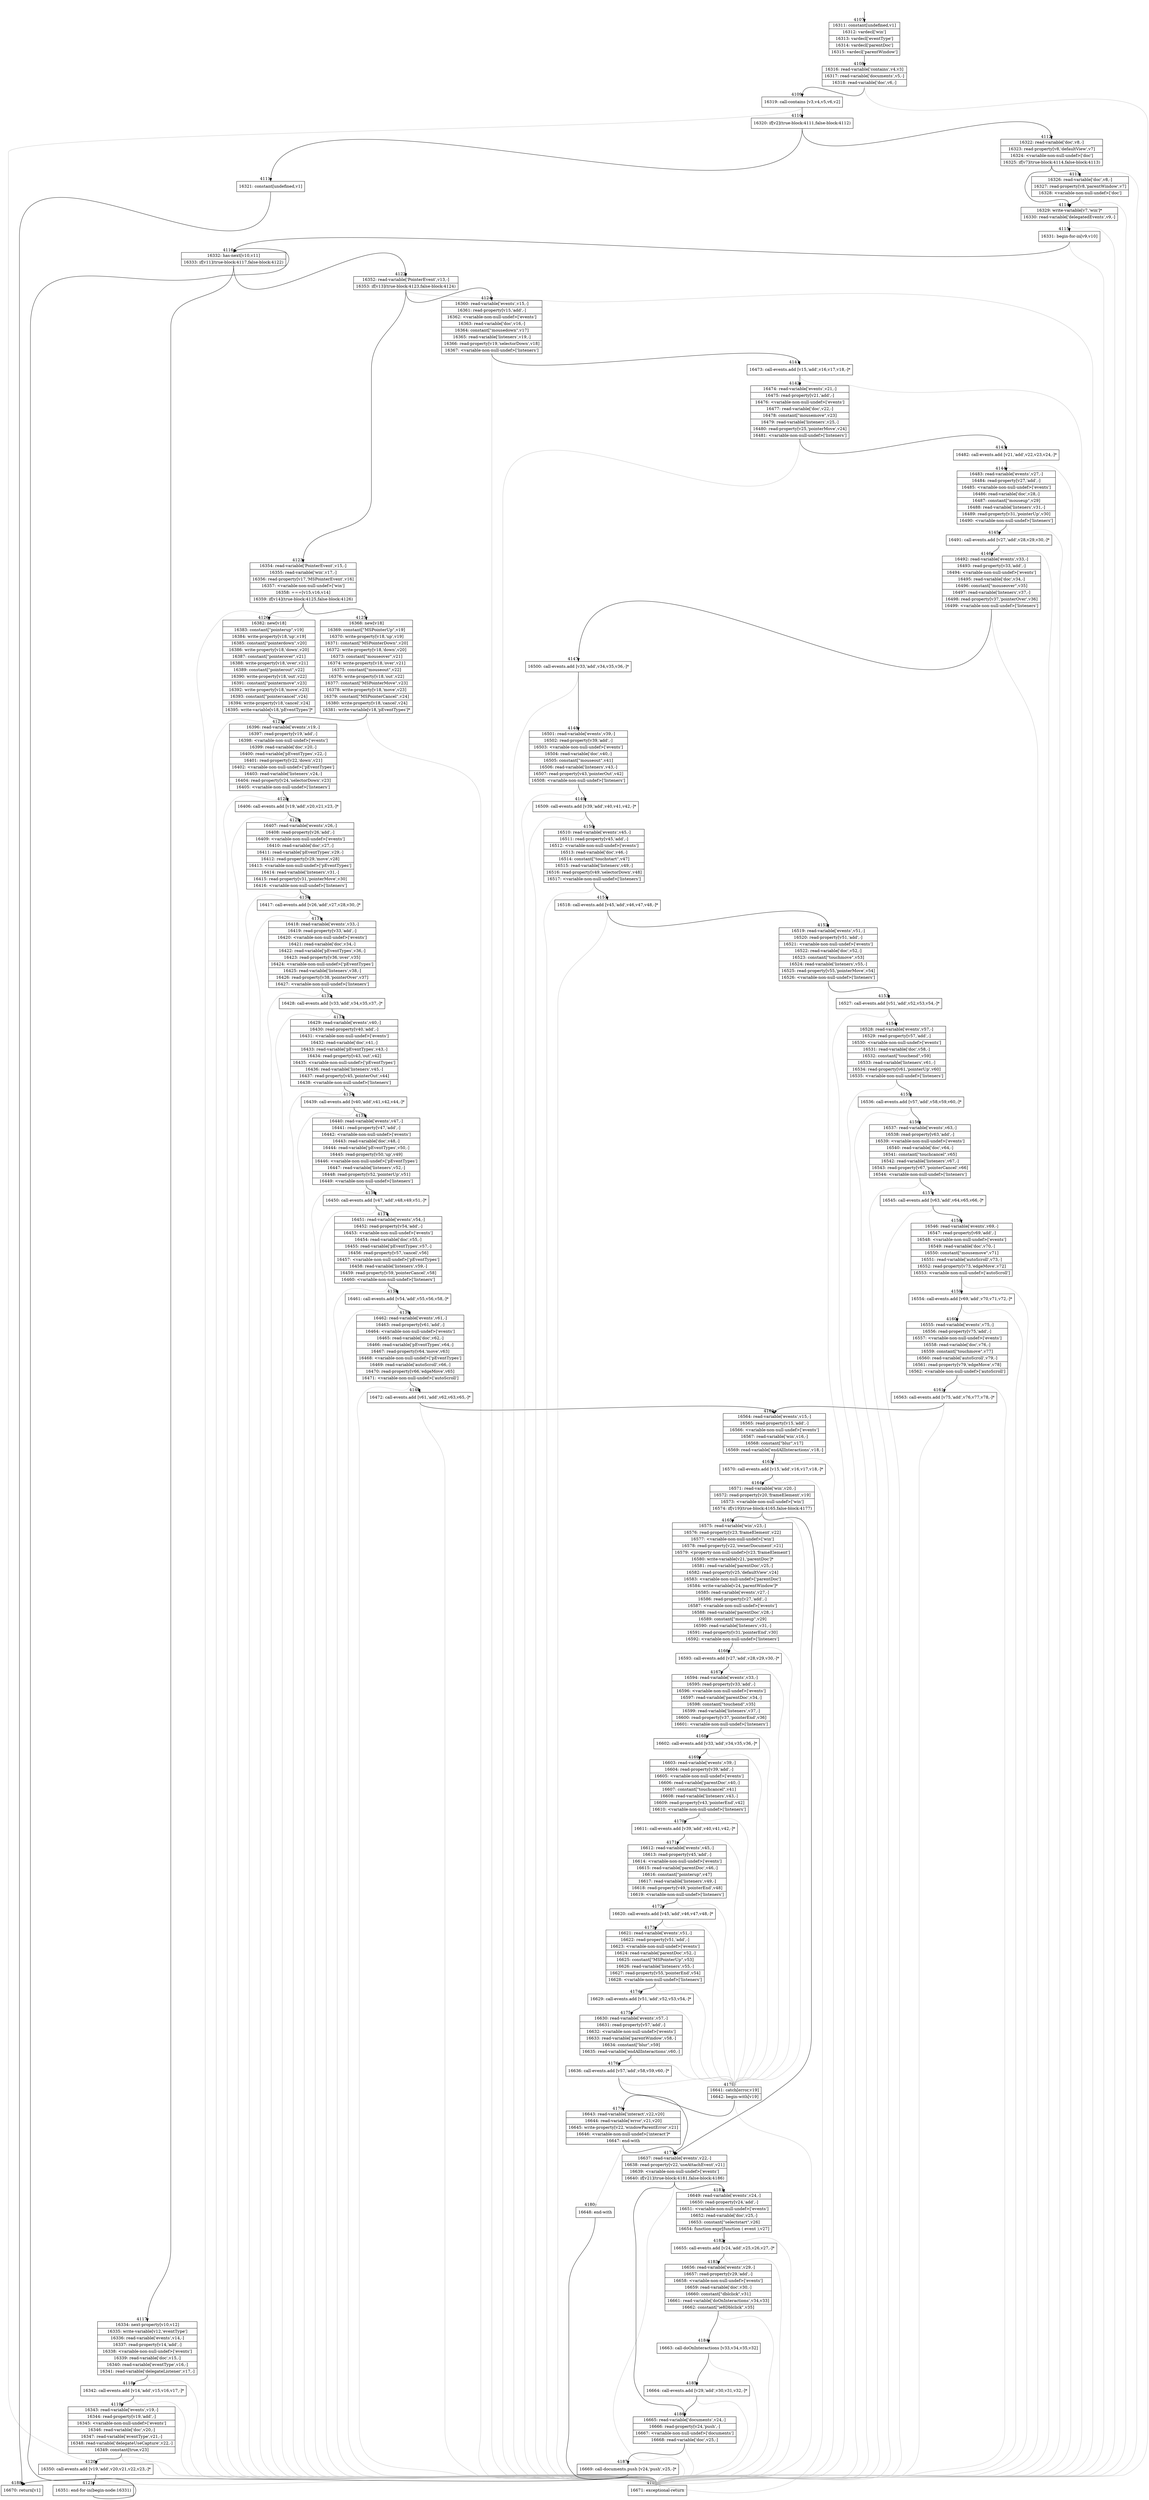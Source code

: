 digraph {
rankdir="TD"
BB_entry181[shape=none,label=""];
BB_entry181 -> BB4107 [tailport=s, headport=n, headlabel="    4107"]
BB4107 [shape=record label="{16311: constant[undefined,v1]|16312: vardecl['win']|16313: vardecl['eventType']|16314: vardecl['parentDoc']|16315: vardecl['parentWindow']}" ] 
BB4107 -> BB4108 [tailport=s, headport=n, headlabel="      4108"]
BB4108 [shape=record label="{16316: read-variable['contains',v4,v3]|16317: read-variable['documents',v5,-]|16318: read-variable['doc',v6,-]}" ] 
BB4108 -> BB4109 [tailport=s, headport=n, headlabel="      4109"]
BB4108 -> BB4189 [tailport=s, headport=n, color=gray, headlabel="      4189"]
BB4109 [shape=record label="{16319: call-contains [v3,v4,v5,v6,v2]}" ] 
BB4109 -> BB4110 [tailport=s, headport=n, headlabel="      4110"]
BB4109 -> BB4189 [tailport=s, headport=n, color=gray]
BB4110 [shape=record label="{16320: if[v2](true-block:4111,false-block:4112)}" ] 
BB4110 -> BB4111 [tailport=s, headport=n, headlabel="      4111"]
BB4110 -> BB4112 [tailport=s, headport=n, headlabel="      4112"]
BB4111 [shape=record label="{16321: constant[undefined,v1]}" ] 
BB4111 -> BB4188 [tailport=s, headport=n, headlabel="      4188"]
BB4112 [shape=record label="{16322: read-variable['doc',v8,-]|16323: read-property[v8,'defaultView',v7]|16324: \<variable-non-null-undef\>['doc']|16325: if[v7](true-block:4114,false-block:4113)}" ] 
BB4112 -> BB4114 [tailport=s, headport=n, headlabel="      4114"]
BB4112 -> BB4113 [tailport=s, headport=n, headlabel="      4113"]
BB4112 -> BB4189 [tailport=s, headport=n, color=gray]
BB4113 [shape=record label="{16326: read-variable['doc',v8,-]|16327: read-property[v8,'parentWindow',v7]|16328: \<variable-non-null-undef\>['doc']}" ] 
BB4113 -> BB4114 [tailport=s, headport=n]
BB4113 -> BB4189 [tailport=s, headport=n, color=gray]
BB4114 [shape=record label="{16329: write-variable[v7,'win']*|16330: read-variable['delegatedEvents',v9,-]}" ] 
BB4114 -> BB4115 [tailport=s, headport=n, headlabel="      4115"]
BB4114 -> BB4189 [tailport=s, headport=n, color=gray]
BB4115 [shape=record label="{16331: begin-for-in[v9,v10]}" ] 
BB4115 -> BB4116 [tailport=s, headport=n, headlabel="      4116"]
BB4115 -> BB4189 [tailport=s, headport=n, color=gray]
BB4116 [shape=record label="{16332: has-next[v10,v11]|16333: if[v11](true-block:4117,false-block:4122)}" ] 
BB4116 -> BB4117 [tailport=s, headport=n, headlabel="      4117"]
BB4116 -> BB4122 [tailport=s, headport=n, headlabel="      4122"]
BB4117 [shape=record label="{16334: next-property[v10,v12]|16335: write-variable[v12,'eventType']|16336: read-variable['events',v14,-]|16337: read-property[v14,'add',-]|16338: \<variable-non-null-undef\>['events']|16339: read-variable['doc',v15,-]|16340: read-variable['eventType',v16,-]|16341: read-variable['delegateListener',v17,-]}" ] 
BB4117 -> BB4118 [tailport=s, headport=n, headlabel="      4118"]
BB4117 -> BB4189 [tailport=s, headport=n, color=gray]
BB4118 [shape=record label="{16342: call-events.add [v14,'add',v15,v16,v17,-]*}" ] 
BB4118 -> BB4119 [tailport=s, headport=n, headlabel="      4119"]
BB4118 -> BB4189 [tailport=s, headport=n, color=gray]
BB4119 [shape=record label="{16343: read-variable['events',v19,-]|16344: read-property[v19,'add',-]|16345: \<variable-non-null-undef\>['events']|16346: read-variable['doc',v20,-]|16347: read-variable['eventType',v21,-]|16348: read-variable['delegateUseCapture',v22,-]|16349: constant[true,v23]}" ] 
BB4119 -> BB4120 [tailport=s, headport=n, headlabel="      4120"]
BB4119 -> BB4189 [tailport=s, headport=n, color=gray]
BB4120 [shape=record label="{16350: call-events.add [v19,'add',v20,v21,v22,v23,-]*}" ] 
BB4120 -> BB4121 [tailport=s, headport=n, headlabel="      4121"]
BB4120 -> BB4189 [tailport=s, headport=n, color=gray]
BB4121 [shape=record label="{16351: end-for-in(begin-node:16331)}" ] 
BB4121 -> BB4116 [tailport=s, headport=n]
BB4122 [shape=record label="{16352: read-variable['PointerEvent',v13,-]|16353: if[v13](true-block:4123,false-block:4124)}" ] 
BB4122 -> BB4123 [tailport=s, headport=n, headlabel="      4123"]
BB4122 -> BB4124 [tailport=s, headport=n, headlabel="      4124"]
BB4122 -> BB4189 [tailport=s, headport=n, color=gray]
BB4123 [shape=record label="{16354: read-variable['PointerEvent',v15,-]|16355: read-variable['win',v17,-]|16356: read-property[v17,'MSPointerEvent',v16]|16357: \<variable-non-null-undef\>['win']|16358: ===[v15,v16,v14]|16359: if[v14](true-block:4125,false-block:4126)}" ] 
BB4123 -> BB4125 [tailport=s, headport=n, headlabel="      4125"]
BB4123 -> BB4126 [tailport=s, headport=n, headlabel="      4126"]
BB4123 -> BB4189 [tailport=s, headport=n, color=gray]
BB4124 [shape=record label="{16360: read-variable['events',v15,-]|16361: read-property[v15,'add',-]|16362: \<variable-non-null-undef\>['events']|16363: read-variable['doc',v16,-]|16364: constant[\"mousedown\",v17]|16365: read-variable['listeners',v19,-]|16366: read-property[v19,'selectorDown',v18]|16367: \<variable-non-null-undef\>['listeners']}" ] 
BB4124 -> BB4141 [tailport=s, headport=n, headlabel="      4141"]
BB4124 -> BB4189 [tailport=s, headport=n, color=gray]
BB4125 [shape=record label="{16368: new[v18]|16369: constant[\"MSPointerUp\",v19]|16370: write-property[v18,'up',v19]|16371: constant[\"MSPointerDown\",v20]|16372: write-property[v18,'down',v20]|16373: constant[\"mouseover\",v21]|16374: write-property[v18,'over',v21]|16375: constant[\"mouseout\",v22]|16376: write-property[v18,'out',v22]|16377: constant[\"MSPointerMove\",v23]|16378: write-property[v18,'move',v23]|16379: constant[\"MSPointerCancel\",v24]|16380: write-property[v18,'cancel',v24]|16381: write-variable[v18,'pEventTypes']*}" ] 
BB4125 -> BB4127 [tailport=s, headport=n, headlabel="      4127"]
BB4125 -> BB4189 [tailport=s, headport=n, color=gray]
BB4126 [shape=record label="{16382: new[v18]|16383: constant[\"pointerup\",v19]|16384: write-property[v18,'up',v19]|16385: constant[\"pointerdown\",v20]|16386: write-property[v18,'down',v20]|16387: constant[\"pointerover\",v21]|16388: write-property[v18,'over',v21]|16389: constant[\"pointerout\",v22]|16390: write-property[v18,'out',v22]|16391: constant[\"pointermove\",v23]|16392: write-property[v18,'move',v23]|16393: constant[\"pointercancel\",v24]|16394: write-property[v18,'cancel',v24]|16395: write-variable[v18,'pEventTypes']*}" ] 
BB4126 -> BB4127 [tailport=s, headport=n]
BB4126 -> BB4189 [tailport=s, headport=n, color=gray]
BB4127 [shape=record label="{16396: read-variable['events',v19,-]|16397: read-property[v19,'add',-]|16398: \<variable-non-null-undef\>['events']|16399: read-variable['doc',v20,-]|16400: read-variable['pEventTypes',v22,-]|16401: read-property[v22,'down',v21]|16402: \<variable-non-null-undef\>['pEventTypes']|16403: read-variable['listeners',v24,-]|16404: read-property[v24,'selectorDown',v23]|16405: \<variable-non-null-undef\>['listeners']}" ] 
BB4127 -> BB4128 [tailport=s, headport=n, headlabel="      4128"]
BB4127 -> BB4189 [tailport=s, headport=n, color=gray]
BB4128 [shape=record label="{16406: call-events.add [v19,'add',v20,v21,v23,-]*}" ] 
BB4128 -> BB4129 [tailport=s, headport=n, headlabel="      4129"]
BB4128 -> BB4189 [tailport=s, headport=n, color=gray]
BB4129 [shape=record label="{16407: read-variable['events',v26,-]|16408: read-property[v26,'add',-]|16409: \<variable-non-null-undef\>['events']|16410: read-variable['doc',v27,-]|16411: read-variable['pEventTypes',v29,-]|16412: read-property[v29,'move',v28]|16413: \<variable-non-null-undef\>['pEventTypes']|16414: read-variable['listeners',v31,-]|16415: read-property[v31,'pointerMove',v30]|16416: \<variable-non-null-undef\>['listeners']}" ] 
BB4129 -> BB4130 [tailport=s, headport=n, headlabel="      4130"]
BB4129 -> BB4189 [tailport=s, headport=n, color=gray]
BB4130 [shape=record label="{16417: call-events.add [v26,'add',v27,v28,v30,-]*}" ] 
BB4130 -> BB4131 [tailport=s, headport=n, headlabel="      4131"]
BB4130 -> BB4189 [tailport=s, headport=n, color=gray]
BB4131 [shape=record label="{16418: read-variable['events',v33,-]|16419: read-property[v33,'add',-]|16420: \<variable-non-null-undef\>['events']|16421: read-variable['doc',v34,-]|16422: read-variable['pEventTypes',v36,-]|16423: read-property[v36,'over',v35]|16424: \<variable-non-null-undef\>['pEventTypes']|16425: read-variable['listeners',v38,-]|16426: read-property[v38,'pointerOver',v37]|16427: \<variable-non-null-undef\>['listeners']}" ] 
BB4131 -> BB4132 [tailport=s, headport=n, headlabel="      4132"]
BB4131 -> BB4189 [tailport=s, headport=n, color=gray]
BB4132 [shape=record label="{16428: call-events.add [v33,'add',v34,v35,v37,-]*}" ] 
BB4132 -> BB4133 [tailport=s, headport=n, headlabel="      4133"]
BB4132 -> BB4189 [tailport=s, headport=n, color=gray]
BB4133 [shape=record label="{16429: read-variable['events',v40,-]|16430: read-property[v40,'add',-]|16431: \<variable-non-null-undef\>['events']|16432: read-variable['doc',v41,-]|16433: read-variable['pEventTypes',v43,-]|16434: read-property[v43,'out',v42]|16435: \<variable-non-null-undef\>['pEventTypes']|16436: read-variable['listeners',v45,-]|16437: read-property[v45,'pointerOut',v44]|16438: \<variable-non-null-undef\>['listeners']}" ] 
BB4133 -> BB4134 [tailport=s, headport=n, headlabel="      4134"]
BB4133 -> BB4189 [tailport=s, headport=n, color=gray]
BB4134 [shape=record label="{16439: call-events.add [v40,'add',v41,v42,v44,-]*}" ] 
BB4134 -> BB4135 [tailport=s, headport=n, headlabel="      4135"]
BB4134 -> BB4189 [tailport=s, headport=n, color=gray]
BB4135 [shape=record label="{16440: read-variable['events',v47,-]|16441: read-property[v47,'add',-]|16442: \<variable-non-null-undef\>['events']|16443: read-variable['doc',v48,-]|16444: read-variable['pEventTypes',v50,-]|16445: read-property[v50,'up',v49]|16446: \<variable-non-null-undef\>['pEventTypes']|16447: read-variable['listeners',v52,-]|16448: read-property[v52,'pointerUp',v51]|16449: \<variable-non-null-undef\>['listeners']}" ] 
BB4135 -> BB4136 [tailport=s, headport=n, headlabel="      4136"]
BB4135 -> BB4189 [tailport=s, headport=n, color=gray]
BB4136 [shape=record label="{16450: call-events.add [v47,'add',v48,v49,v51,-]*}" ] 
BB4136 -> BB4137 [tailport=s, headport=n, headlabel="      4137"]
BB4136 -> BB4189 [tailport=s, headport=n, color=gray]
BB4137 [shape=record label="{16451: read-variable['events',v54,-]|16452: read-property[v54,'add',-]|16453: \<variable-non-null-undef\>['events']|16454: read-variable['doc',v55,-]|16455: read-variable['pEventTypes',v57,-]|16456: read-property[v57,'cancel',v56]|16457: \<variable-non-null-undef\>['pEventTypes']|16458: read-variable['listeners',v59,-]|16459: read-property[v59,'pointerCancel',v58]|16460: \<variable-non-null-undef\>['listeners']}" ] 
BB4137 -> BB4138 [tailport=s, headport=n, headlabel="      4138"]
BB4137 -> BB4189 [tailport=s, headport=n, color=gray]
BB4138 [shape=record label="{16461: call-events.add [v54,'add',v55,v56,v58,-]*}" ] 
BB4138 -> BB4139 [tailport=s, headport=n, headlabel="      4139"]
BB4138 -> BB4189 [tailport=s, headport=n, color=gray]
BB4139 [shape=record label="{16462: read-variable['events',v61,-]|16463: read-property[v61,'add',-]|16464: \<variable-non-null-undef\>['events']|16465: read-variable['doc',v62,-]|16466: read-variable['pEventTypes',v64,-]|16467: read-property[v64,'move',v63]|16468: \<variable-non-null-undef\>['pEventTypes']|16469: read-variable['autoScroll',v66,-]|16470: read-property[v66,'edgeMove',v65]|16471: \<variable-non-null-undef\>['autoScroll']}" ] 
BB4139 -> BB4140 [tailport=s, headport=n, headlabel="      4140"]
BB4139 -> BB4189 [tailport=s, headport=n, color=gray]
BB4140 [shape=record label="{16472: call-events.add [v61,'add',v62,v63,v65,-]*}" ] 
BB4140 -> BB4162 [tailport=s, headport=n, headlabel="      4162"]
BB4140 -> BB4189 [tailport=s, headport=n, color=gray]
BB4141 [shape=record label="{16473: call-events.add [v15,'add',v16,v17,v18,-]*}" ] 
BB4141 -> BB4142 [tailport=s, headport=n, headlabel="      4142"]
BB4141 -> BB4189 [tailport=s, headport=n, color=gray]
BB4142 [shape=record label="{16474: read-variable['events',v21,-]|16475: read-property[v21,'add',-]|16476: \<variable-non-null-undef\>['events']|16477: read-variable['doc',v22,-]|16478: constant[\"mousemove\",v23]|16479: read-variable['listeners',v25,-]|16480: read-property[v25,'pointerMove',v24]|16481: \<variable-non-null-undef\>['listeners']}" ] 
BB4142 -> BB4143 [tailport=s, headport=n, headlabel="      4143"]
BB4142 -> BB4189 [tailport=s, headport=n, color=gray]
BB4143 [shape=record label="{16482: call-events.add [v21,'add',v22,v23,v24,-]*}" ] 
BB4143 -> BB4144 [tailport=s, headport=n, headlabel="      4144"]
BB4143 -> BB4189 [tailport=s, headport=n, color=gray]
BB4144 [shape=record label="{16483: read-variable['events',v27,-]|16484: read-property[v27,'add',-]|16485: \<variable-non-null-undef\>['events']|16486: read-variable['doc',v28,-]|16487: constant[\"mouseup\",v29]|16488: read-variable['listeners',v31,-]|16489: read-property[v31,'pointerUp',v30]|16490: \<variable-non-null-undef\>['listeners']}" ] 
BB4144 -> BB4145 [tailport=s, headport=n, headlabel="      4145"]
BB4144 -> BB4189 [tailport=s, headport=n, color=gray]
BB4145 [shape=record label="{16491: call-events.add [v27,'add',v28,v29,v30,-]*}" ] 
BB4145 -> BB4146 [tailport=s, headport=n, headlabel="      4146"]
BB4145 -> BB4189 [tailport=s, headport=n, color=gray]
BB4146 [shape=record label="{16492: read-variable['events',v33,-]|16493: read-property[v33,'add',-]|16494: \<variable-non-null-undef\>['events']|16495: read-variable['doc',v34,-]|16496: constant[\"mouseover\",v35]|16497: read-variable['listeners',v37,-]|16498: read-property[v37,'pointerOver',v36]|16499: \<variable-non-null-undef\>['listeners']}" ] 
BB4146 -> BB4147 [tailport=s, headport=n, headlabel="      4147"]
BB4146 -> BB4189 [tailport=s, headport=n, color=gray]
BB4147 [shape=record label="{16500: call-events.add [v33,'add',v34,v35,v36,-]*}" ] 
BB4147 -> BB4148 [tailport=s, headport=n, headlabel="      4148"]
BB4147 -> BB4189 [tailport=s, headport=n, color=gray]
BB4148 [shape=record label="{16501: read-variable['events',v39,-]|16502: read-property[v39,'add',-]|16503: \<variable-non-null-undef\>['events']|16504: read-variable['doc',v40,-]|16505: constant[\"mouseout\",v41]|16506: read-variable['listeners',v43,-]|16507: read-property[v43,'pointerOut',v42]|16508: \<variable-non-null-undef\>['listeners']}" ] 
BB4148 -> BB4149 [tailport=s, headport=n, headlabel="      4149"]
BB4148 -> BB4189 [tailport=s, headport=n, color=gray]
BB4149 [shape=record label="{16509: call-events.add [v39,'add',v40,v41,v42,-]*}" ] 
BB4149 -> BB4150 [tailport=s, headport=n, headlabel="      4150"]
BB4149 -> BB4189 [tailport=s, headport=n, color=gray]
BB4150 [shape=record label="{16510: read-variable['events',v45,-]|16511: read-property[v45,'add',-]|16512: \<variable-non-null-undef\>['events']|16513: read-variable['doc',v46,-]|16514: constant[\"touchstart\",v47]|16515: read-variable['listeners',v49,-]|16516: read-property[v49,'selectorDown',v48]|16517: \<variable-non-null-undef\>['listeners']}" ] 
BB4150 -> BB4151 [tailport=s, headport=n, headlabel="      4151"]
BB4150 -> BB4189 [tailport=s, headport=n, color=gray]
BB4151 [shape=record label="{16518: call-events.add [v45,'add',v46,v47,v48,-]*}" ] 
BB4151 -> BB4152 [tailport=s, headport=n, headlabel="      4152"]
BB4151 -> BB4189 [tailport=s, headport=n, color=gray]
BB4152 [shape=record label="{16519: read-variable['events',v51,-]|16520: read-property[v51,'add',-]|16521: \<variable-non-null-undef\>['events']|16522: read-variable['doc',v52,-]|16523: constant[\"touchmove\",v53]|16524: read-variable['listeners',v55,-]|16525: read-property[v55,'pointerMove',v54]|16526: \<variable-non-null-undef\>['listeners']}" ] 
BB4152 -> BB4153 [tailport=s, headport=n, headlabel="      4153"]
BB4152 -> BB4189 [tailport=s, headport=n, color=gray]
BB4153 [shape=record label="{16527: call-events.add [v51,'add',v52,v53,v54,-]*}" ] 
BB4153 -> BB4154 [tailport=s, headport=n, headlabel="      4154"]
BB4153 -> BB4189 [tailport=s, headport=n, color=gray]
BB4154 [shape=record label="{16528: read-variable['events',v57,-]|16529: read-property[v57,'add',-]|16530: \<variable-non-null-undef\>['events']|16531: read-variable['doc',v58,-]|16532: constant[\"touchend\",v59]|16533: read-variable['listeners',v61,-]|16534: read-property[v61,'pointerUp',v60]|16535: \<variable-non-null-undef\>['listeners']}" ] 
BB4154 -> BB4155 [tailport=s, headport=n, headlabel="      4155"]
BB4154 -> BB4189 [tailport=s, headport=n, color=gray]
BB4155 [shape=record label="{16536: call-events.add [v57,'add',v58,v59,v60,-]*}" ] 
BB4155 -> BB4156 [tailport=s, headport=n, headlabel="      4156"]
BB4155 -> BB4189 [tailport=s, headport=n, color=gray]
BB4156 [shape=record label="{16537: read-variable['events',v63,-]|16538: read-property[v63,'add',-]|16539: \<variable-non-null-undef\>['events']|16540: read-variable['doc',v64,-]|16541: constant[\"touchcancel\",v65]|16542: read-variable['listeners',v67,-]|16543: read-property[v67,'pointerCancel',v66]|16544: \<variable-non-null-undef\>['listeners']}" ] 
BB4156 -> BB4157 [tailport=s, headport=n, headlabel="      4157"]
BB4156 -> BB4189 [tailport=s, headport=n, color=gray]
BB4157 [shape=record label="{16545: call-events.add [v63,'add',v64,v65,v66,-]*}" ] 
BB4157 -> BB4158 [tailport=s, headport=n, headlabel="      4158"]
BB4157 -> BB4189 [tailport=s, headport=n, color=gray]
BB4158 [shape=record label="{16546: read-variable['events',v69,-]|16547: read-property[v69,'add',-]|16548: \<variable-non-null-undef\>['events']|16549: read-variable['doc',v70,-]|16550: constant[\"mousemove\",v71]|16551: read-variable['autoScroll',v73,-]|16552: read-property[v73,'edgeMove',v72]|16553: \<variable-non-null-undef\>['autoScroll']}" ] 
BB4158 -> BB4159 [tailport=s, headport=n, headlabel="      4159"]
BB4158 -> BB4189 [tailport=s, headport=n, color=gray]
BB4159 [shape=record label="{16554: call-events.add [v69,'add',v70,v71,v72,-]*}" ] 
BB4159 -> BB4160 [tailport=s, headport=n, headlabel="      4160"]
BB4159 -> BB4189 [tailport=s, headport=n, color=gray]
BB4160 [shape=record label="{16555: read-variable['events',v75,-]|16556: read-property[v75,'add',-]|16557: \<variable-non-null-undef\>['events']|16558: read-variable['doc',v76,-]|16559: constant[\"touchmove\",v77]|16560: read-variable['autoScroll',v79,-]|16561: read-property[v79,'edgeMove',v78]|16562: \<variable-non-null-undef\>['autoScroll']}" ] 
BB4160 -> BB4161 [tailport=s, headport=n, headlabel="      4161"]
BB4160 -> BB4189 [tailport=s, headport=n, color=gray]
BB4161 [shape=record label="{16563: call-events.add [v75,'add',v76,v77,v78,-]*}" ] 
BB4161 -> BB4162 [tailport=s, headport=n]
BB4161 -> BB4189 [tailport=s, headport=n, color=gray]
BB4162 [shape=record label="{16564: read-variable['events',v15,-]|16565: read-property[v15,'add',-]|16566: \<variable-non-null-undef\>['events']|16567: read-variable['win',v16,-]|16568: constant[\"blur\",v17]|16569: read-variable['endAllInteractions',v18,-]}" ] 
BB4162 -> BB4163 [tailport=s, headport=n, headlabel="      4163"]
BB4162 -> BB4189 [tailport=s, headport=n, color=gray]
BB4163 [shape=record label="{16570: call-events.add [v15,'add',v16,v17,v18,-]*}" ] 
BB4163 -> BB4164 [tailport=s, headport=n, headlabel="      4164"]
BB4163 -> BB4189 [tailport=s, headport=n, color=gray]
BB4164 [shape=record label="{16571: read-variable['win',v20,-]|16572: read-property[v20,'frameElement',v19]|16573: \<variable-non-null-undef\>['win']|16574: if[v19](true-block:4165,false-block:4177)}" ] 
BB4164 -> BB4165 [tailport=s, headport=n, headlabel="      4165"]
BB4164 -> BB4177 [tailport=s, headport=n, headlabel="      4177"]
BB4164 -> BB4178 [tailport=s, headport=n, color=gray, headlabel="      4178"]
BB4165 [shape=record label="{16575: read-variable['win',v23,-]|16576: read-property[v23,'frameElement',v22]|16577: \<variable-non-null-undef\>['win']|16578: read-property[v22,'ownerDocument',v21]|16579: \<property-non-null-undef\>[v23,'frameElement']|16580: write-variable[v21,'parentDoc']*|16581: read-variable['parentDoc',v25,-]|16582: read-property[v25,'defaultView',v24]|16583: \<variable-non-null-undef\>['parentDoc']|16584: write-variable[v24,'parentWindow']*|16585: read-variable['events',v27,-]|16586: read-property[v27,'add',-]|16587: \<variable-non-null-undef\>['events']|16588: read-variable['parentDoc',v28,-]|16589: constant[\"mouseup\",v29]|16590: read-variable['listeners',v31,-]|16591: read-property[v31,'pointerEnd',v30]|16592: \<variable-non-null-undef\>['listeners']}" ] 
BB4165 -> BB4166 [tailport=s, headport=n, headlabel="      4166"]
BB4165 -> BB4178 [tailport=s, headport=n, color=gray]
BB4166 [shape=record label="{16593: call-events.add [v27,'add',v28,v29,v30,-]*}" ] 
BB4166 -> BB4167 [tailport=s, headport=n, headlabel="      4167"]
BB4166 -> BB4178 [tailport=s, headport=n, color=gray]
BB4167 [shape=record label="{16594: read-variable['events',v33,-]|16595: read-property[v33,'add',-]|16596: \<variable-non-null-undef\>['events']|16597: read-variable['parentDoc',v34,-]|16598: constant[\"touchend\",v35]|16599: read-variable['listeners',v37,-]|16600: read-property[v37,'pointerEnd',v36]|16601: \<variable-non-null-undef\>['listeners']}" ] 
BB4167 -> BB4168 [tailport=s, headport=n, headlabel="      4168"]
BB4167 -> BB4178 [tailport=s, headport=n, color=gray]
BB4168 [shape=record label="{16602: call-events.add [v33,'add',v34,v35,v36,-]*}" ] 
BB4168 -> BB4169 [tailport=s, headport=n, headlabel="      4169"]
BB4168 -> BB4178 [tailport=s, headport=n, color=gray]
BB4169 [shape=record label="{16603: read-variable['events',v39,-]|16604: read-property[v39,'add',-]|16605: \<variable-non-null-undef\>['events']|16606: read-variable['parentDoc',v40,-]|16607: constant[\"touchcancel\",v41]|16608: read-variable['listeners',v43,-]|16609: read-property[v43,'pointerEnd',v42]|16610: \<variable-non-null-undef\>['listeners']}" ] 
BB4169 -> BB4170 [tailport=s, headport=n, headlabel="      4170"]
BB4169 -> BB4178 [tailport=s, headport=n, color=gray]
BB4170 [shape=record label="{16611: call-events.add [v39,'add',v40,v41,v42,-]*}" ] 
BB4170 -> BB4171 [tailport=s, headport=n, headlabel="      4171"]
BB4170 -> BB4178 [tailport=s, headport=n, color=gray]
BB4171 [shape=record label="{16612: read-variable['events',v45,-]|16613: read-property[v45,'add',-]|16614: \<variable-non-null-undef\>['events']|16615: read-variable['parentDoc',v46,-]|16616: constant[\"pointerup\",v47]|16617: read-variable['listeners',v49,-]|16618: read-property[v49,'pointerEnd',v48]|16619: \<variable-non-null-undef\>['listeners']}" ] 
BB4171 -> BB4172 [tailport=s, headport=n, headlabel="      4172"]
BB4171 -> BB4178 [tailport=s, headport=n, color=gray]
BB4172 [shape=record label="{16620: call-events.add [v45,'add',v46,v47,v48,-]*}" ] 
BB4172 -> BB4173 [tailport=s, headport=n, headlabel="      4173"]
BB4172 -> BB4178 [tailport=s, headport=n, color=gray]
BB4173 [shape=record label="{16621: read-variable['events',v51,-]|16622: read-property[v51,'add',-]|16623: \<variable-non-null-undef\>['events']|16624: read-variable['parentDoc',v52,-]|16625: constant[\"MSPointerUp\",v53]|16626: read-variable['listeners',v55,-]|16627: read-property[v55,'pointerEnd',v54]|16628: \<variable-non-null-undef\>['listeners']}" ] 
BB4173 -> BB4174 [tailport=s, headport=n, headlabel="      4174"]
BB4173 -> BB4178 [tailport=s, headport=n, color=gray]
BB4174 [shape=record label="{16629: call-events.add [v51,'add',v52,v53,v54,-]*}" ] 
BB4174 -> BB4175 [tailport=s, headport=n, headlabel="      4175"]
BB4174 -> BB4178 [tailport=s, headport=n, color=gray]
BB4175 [shape=record label="{16630: read-variable['events',v57,-]|16631: read-property[v57,'add',-]|16632: \<variable-non-null-undef\>['events']|16633: read-variable['parentWindow',v58,-]|16634: constant[\"blur\",v59]|16635: read-variable['endAllInteractions',v60,-]}" ] 
BB4175 -> BB4176 [tailport=s, headport=n, headlabel="      4176"]
BB4175 -> BB4178 [tailport=s, headport=n, color=gray]
BB4176 [shape=record label="{16636: call-events.add [v57,'add',v58,v59,v60,-]*}" ] 
BB4176 -> BB4177 [tailport=s, headport=n]
BB4176 -> BB4178 [tailport=s, headport=n, color=gray]
BB4177 [shape=record label="{16637: read-variable['events',v22,-]|16638: read-property[v22,'useAttachEvent',v21]|16639: \<variable-non-null-undef\>['events']|16640: if[v21](true-block:4181,false-block:4186)}" ] 
BB4177 -> BB4181 [tailport=s, headport=n, headlabel="      4181"]
BB4177 -> BB4186 [tailport=s, headport=n, headlabel="      4186"]
BB4177 -> BB4189 [tailport=s, headport=n, color=gray]
BB4178 [shape=record label="{16641: catch[error,v19]|16642: begin-with[v19]}" ] 
BB4178 -> BB4179 [tailport=s, headport=n, headlabel="      4179"]
BB4178 -> BB4189 [tailport=s, headport=n, color=gray]
BB4179 [shape=record label="{16643: read-variable['interact',v22,v20]|16644: read-variable['error',v21,v20]|16645: write-property[v22,'windowParentError',v21]|16646: \<variable-non-null-undef\>['interact']*|16647: end-with}" ] 
BB4179 -> BB4177 [tailport=s, headport=n]
BB4179 -> BB4180 [tailport=s, headport=n, color=gray, headlabel="      4180"]
BB4180 [shape=record label="{16648: end-with}" ] 
BB4180 -> BB4189 [tailport=s, headport=n]
BB4181 [shape=record label="{16649: read-variable['events',v24,-]|16650: read-property[v24,'add',-]|16651: \<variable-non-null-undef\>['events']|16652: read-variable['doc',v25,-]|16653: constant[\"selectstart\",v26]|16654: function-expr[function ( event ),v27]}" ] 
BB4181 -> BB4182 [tailport=s, headport=n, headlabel="      4182"]
BB4181 -> BB4189 [tailport=s, headport=n, color=gray]
BB4182 [shape=record label="{16655: call-events.add [v24,'add',v25,v26,v27,-]*}" ] 
BB4182 -> BB4183 [tailport=s, headport=n, headlabel="      4183"]
BB4182 -> BB4189 [tailport=s, headport=n, color=gray]
BB4183 [shape=record label="{16656: read-variable['events',v29,-]|16657: read-property[v29,'add',-]|16658: \<variable-non-null-undef\>['events']|16659: read-variable['doc',v30,-]|16660: constant[\"dblclick\",v31]|16661: read-variable['doOnInteractions',v34,v33]|16662: constant[\"ie8Dblclick\",v35]}" ] 
BB4183 -> BB4184 [tailport=s, headport=n, headlabel="      4184"]
BB4183 -> BB4189 [tailport=s, headport=n, color=gray]
BB4184 [shape=record label="{16663: call-doOnInteractions [v33,v34,v35,v32]}" ] 
BB4184 -> BB4185 [tailport=s, headport=n, headlabel="      4185"]
BB4184 -> BB4189 [tailport=s, headport=n, color=gray]
BB4185 [shape=record label="{16664: call-events.add [v29,'add',v30,v31,v32,-]*}" ] 
BB4185 -> BB4186 [tailport=s, headport=n]
BB4185 -> BB4189 [tailport=s, headport=n, color=gray]
BB4186 [shape=record label="{16665: read-variable['documents',v24,-]|16666: read-property[v24,'push',-]|16667: \<variable-non-null-undef\>['documents']|16668: read-variable['doc',v25,-]}" ] 
BB4186 -> BB4187 [tailport=s, headport=n, headlabel="      4187"]
BB4186 -> BB4189 [tailport=s, headport=n, color=gray]
BB4187 [shape=record label="{16669: call-documents.push [v24,'push',v25,-]*}" ] 
BB4187 -> BB4188 [tailport=s, headport=n]
BB4187 -> BB4189 [tailport=s, headport=n, color=gray]
BB4188 [shape=record label="{16670: return[v1]}" ] 
BB4189 [shape=record label="{16671: exceptional-return}" ] 
//#$~ 5720
}
